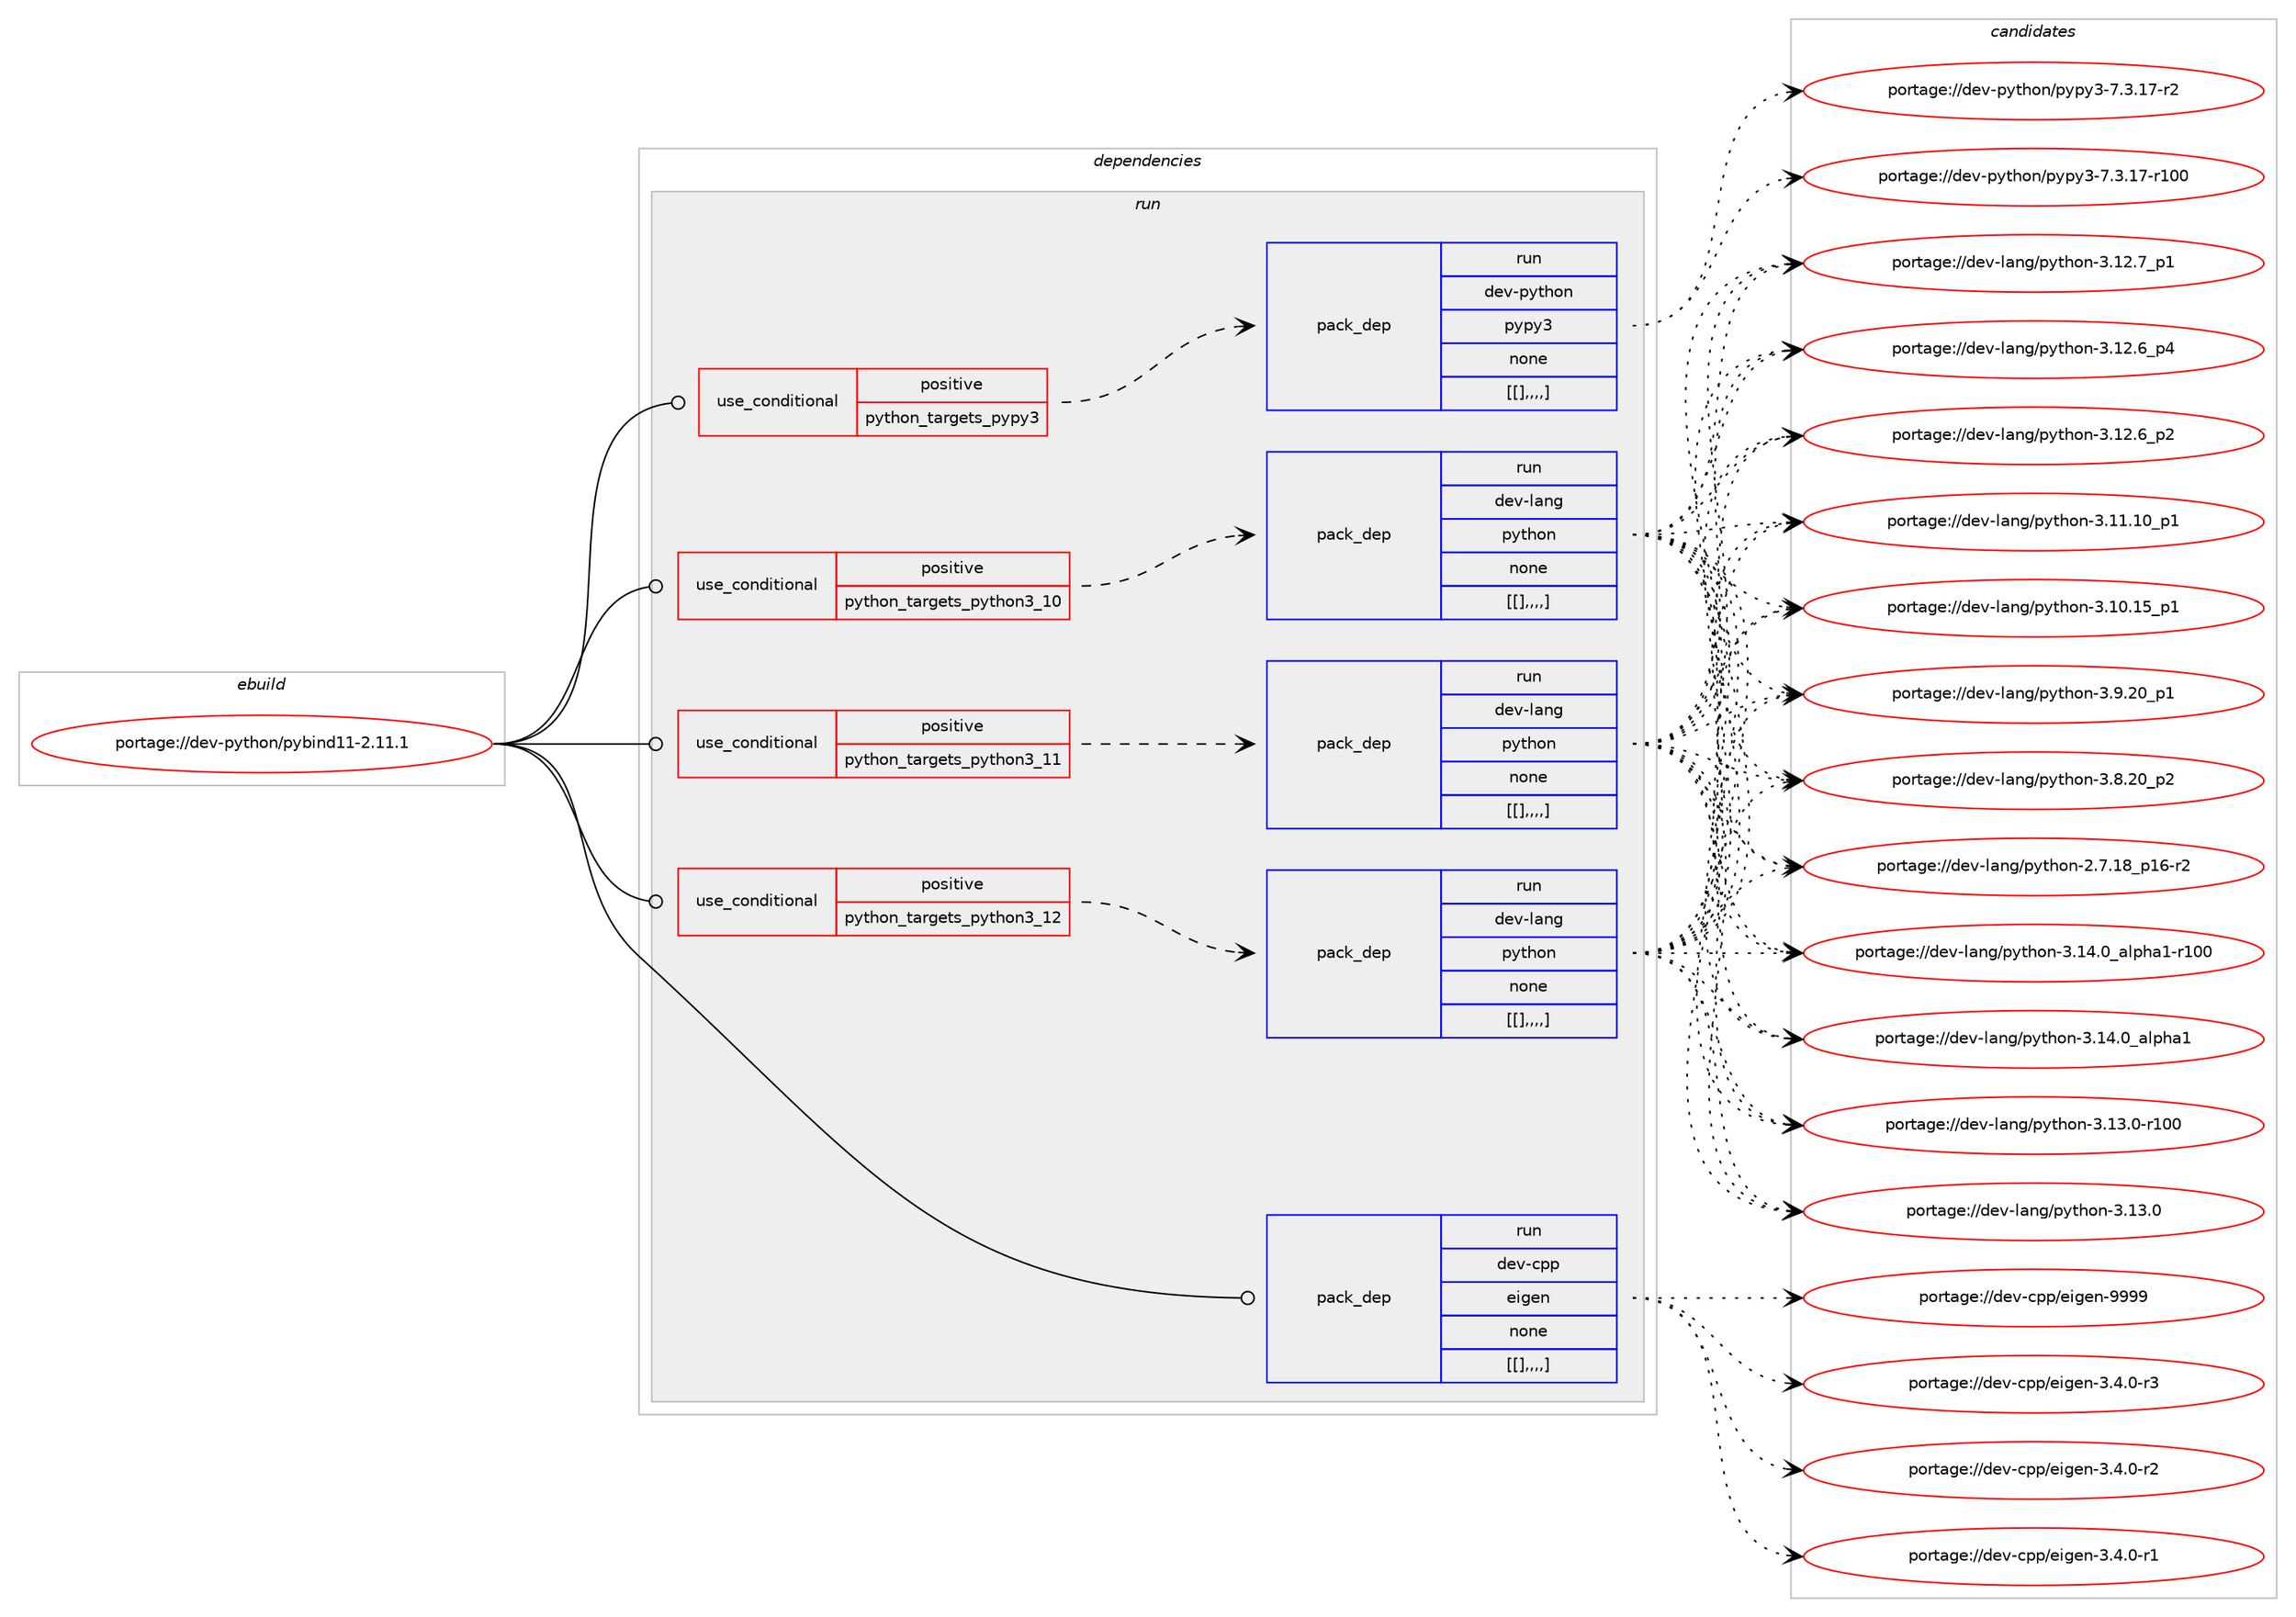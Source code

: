 digraph prolog {

# *************
# Graph options
# *************

newrank=true;
concentrate=true;
compound=true;
graph [rankdir=LR,fontname=Helvetica,fontsize=10,ranksep=1.5];#, ranksep=2.5, nodesep=0.2];
edge  [arrowhead=vee];
node  [fontname=Helvetica,fontsize=10];

# **********
# The ebuild
# **********

subgraph cluster_leftcol {
color=gray;
label=<<i>ebuild</i>>;
id [label="portage://dev-python/pybind11-2.11.1", color=red, width=4, href="../dev-python/pybind11-2.11.1.svg"];
}

# ****************
# The dependencies
# ****************

subgraph cluster_midcol {
color=gray;
label=<<i>dependencies</i>>;
subgraph cluster_compile {
fillcolor="#eeeeee";
style=filled;
label=<<i>compile</i>>;
}
subgraph cluster_compileandrun {
fillcolor="#eeeeee";
style=filled;
label=<<i>compile and run</i>>;
}
subgraph cluster_run {
fillcolor="#eeeeee";
style=filled;
label=<<i>run</i>>;
subgraph cond39135 {
dependency162327 [label=<<TABLE BORDER="0" CELLBORDER="1" CELLSPACING="0" CELLPADDING="4"><TR><TD ROWSPAN="3" CELLPADDING="10">use_conditional</TD></TR><TR><TD>positive</TD></TR><TR><TD>python_targets_pypy3</TD></TR></TABLE>>, shape=none, color=red];
subgraph pack121857 {
dependency162329 [label=<<TABLE BORDER="0" CELLBORDER="1" CELLSPACING="0" CELLPADDING="4" WIDTH="220"><TR><TD ROWSPAN="6" CELLPADDING="30">pack_dep</TD></TR><TR><TD WIDTH="110">run</TD></TR><TR><TD>dev-python</TD></TR><TR><TD>pypy3</TD></TR><TR><TD>none</TD></TR><TR><TD>[[],,,,]</TD></TR></TABLE>>, shape=none, color=blue];
}
dependency162327:e -> dependency162329:w [weight=20,style="dashed",arrowhead="vee"];
}
id:e -> dependency162327:w [weight=20,style="solid",arrowhead="odot"];
subgraph cond39158 {
dependency162331 [label=<<TABLE BORDER="0" CELLBORDER="1" CELLSPACING="0" CELLPADDING="4"><TR><TD ROWSPAN="3" CELLPADDING="10">use_conditional</TD></TR><TR><TD>positive</TD></TR><TR><TD>python_targets_python3_10</TD></TR></TABLE>>, shape=none, color=red];
subgraph pack121866 {
dependency162378 [label=<<TABLE BORDER="0" CELLBORDER="1" CELLSPACING="0" CELLPADDING="4" WIDTH="220"><TR><TD ROWSPAN="6" CELLPADDING="30">pack_dep</TD></TR><TR><TD WIDTH="110">run</TD></TR><TR><TD>dev-lang</TD></TR><TR><TD>python</TD></TR><TR><TD>none</TD></TR><TR><TD>[[],,,,]</TD></TR></TABLE>>, shape=none, color=blue];
}
dependency162331:e -> dependency162378:w [weight=20,style="dashed",arrowhead="vee"];
}
id:e -> dependency162331:w [weight=20,style="solid",arrowhead="odot"];
subgraph cond39186 {
dependency162382 [label=<<TABLE BORDER="0" CELLBORDER="1" CELLSPACING="0" CELLPADDING="4"><TR><TD ROWSPAN="3" CELLPADDING="10">use_conditional</TD></TR><TR><TD>positive</TD></TR><TR><TD>python_targets_python3_11</TD></TR></TABLE>>, shape=none, color=red];
subgraph pack121895 {
dependency162402 [label=<<TABLE BORDER="0" CELLBORDER="1" CELLSPACING="0" CELLPADDING="4" WIDTH="220"><TR><TD ROWSPAN="6" CELLPADDING="30">pack_dep</TD></TR><TR><TD WIDTH="110">run</TD></TR><TR><TD>dev-lang</TD></TR><TR><TD>python</TD></TR><TR><TD>none</TD></TR><TR><TD>[[],,,,]</TD></TR></TABLE>>, shape=none, color=blue];
}
dependency162382:e -> dependency162402:w [weight=20,style="dashed",arrowhead="vee"];
}
id:e -> dependency162382:w [weight=20,style="solid",arrowhead="odot"];
subgraph cond39198 {
dependency162457 [label=<<TABLE BORDER="0" CELLBORDER="1" CELLSPACING="0" CELLPADDING="4"><TR><TD ROWSPAN="3" CELLPADDING="10">use_conditional</TD></TR><TR><TD>positive</TD></TR><TR><TD>python_targets_python3_12</TD></TR></TABLE>>, shape=none, color=red];
subgraph pack121930 {
dependency162458 [label=<<TABLE BORDER="0" CELLBORDER="1" CELLSPACING="0" CELLPADDING="4" WIDTH="220"><TR><TD ROWSPAN="6" CELLPADDING="30">pack_dep</TD></TR><TR><TD WIDTH="110">run</TD></TR><TR><TD>dev-lang</TD></TR><TR><TD>python</TD></TR><TR><TD>none</TD></TR><TR><TD>[[],,,,]</TD></TR></TABLE>>, shape=none, color=blue];
}
dependency162457:e -> dependency162458:w [weight=20,style="dashed",arrowhead="vee"];
}
id:e -> dependency162457:w [weight=20,style="solid",arrowhead="odot"];
subgraph pack121934 {
dependency162464 [label=<<TABLE BORDER="0" CELLBORDER="1" CELLSPACING="0" CELLPADDING="4" WIDTH="220"><TR><TD ROWSPAN="6" CELLPADDING="30">pack_dep</TD></TR><TR><TD WIDTH="110">run</TD></TR><TR><TD>dev-cpp</TD></TR><TR><TD>eigen</TD></TR><TR><TD>none</TD></TR><TR><TD>[[],,,,]</TD></TR></TABLE>>, shape=none, color=blue];
}
id:e -> dependency162464:w [weight=20,style="solid",arrowhead="odot"];
}
}

# **************
# The candidates
# **************

subgraph cluster_choices {
rank=same;
color=gray;
label=<<i>candidates</i>>;

subgraph choice121633 {
color=black;
nodesep=1;
choice100101118451121211161041111104711212111212151455546514649554511450 [label="portage://dev-python/pypy3-7.3.17-r2", color=red, width=4,href="../dev-python/pypy3-7.3.17-r2.svg"];
choice1001011184511212111610411111047112121112121514555465146495545114494848 [label="portage://dev-python/pypy3-7.3.17-r100", color=red, width=4,href="../dev-python/pypy3-7.3.17-r100.svg"];
dependency162329:e -> choice100101118451121211161041111104711212111212151455546514649554511450:w [style=dotted,weight="100"];
dependency162329:e -> choice1001011184511212111610411111047112121112121514555465146495545114494848:w [style=dotted,weight="100"];
}
subgraph choice121636 {
color=black;
nodesep=1;
choice100101118451089711010347112121116104111110455146495246489597108112104974945114494848 [label="portage://dev-lang/python-3.14.0_alpha1-r100", color=red, width=4,href="../dev-lang/python-3.14.0_alpha1-r100.svg"];
choice1001011184510897110103471121211161041111104551464952464895971081121049749 [label="portage://dev-lang/python-3.14.0_alpha1", color=red, width=4,href="../dev-lang/python-3.14.0_alpha1.svg"];
choice1001011184510897110103471121211161041111104551464951464845114494848 [label="portage://dev-lang/python-3.13.0-r100", color=red, width=4,href="../dev-lang/python-3.13.0-r100.svg"];
choice10010111845108971101034711212111610411111045514649514648 [label="portage://dev-lang/python-3.13.0", color=red, width=4,href="../dev-lang/python-3.13.0.svg"];
choice100101118451089711010347112121116104111110455146495046559511249 [label="portage://dev-lang/python-3.12.7_p1", color=red, width=4,href="../dev-lang/python-3.12.7_p1.svg"];
choice100101118451089711010347112121116104111110455146495046549511252 [label="portage://dev-lang/python-3.12.6_p4", color=red, width=4,href="../dev-lang/python-3.12.6_p4.svg"];
choice100101118451089711010347112121116104111110455146495046549511250 [label="portage://dev-lang/python-3.12.6_p2", color=red, width=4,href="../dev-lang/python-3.12.6_p2.svg"];
choice10010111845108971101034711212111610411111045514649494649489511249 [label="portage://dev-lang/python-3.11.10_p1", color=red, width=4,href="../dev-lang/python-3.11.10_p1.svg"];
choice10010111845108971101034711212111610411111045514649484649539511249 [label="portage://dev-lang/python-3.10.15_p1", color=red, width=4,href="../dev-lang/python-3.10.15_p1.svg"];
choice100101118451089711010347112121116104111110455146574650489511249 [label="portage://dev-lang/python-3.9.20_p1", color=red, width=4,href="../dev-lang/python-3.9.20_p1.svg"];
choice100101118451089711010347112121116104111110455146564650489511250 [label="portage://dev-lang/python-3.8.20_p2", color=red, width=4,href="../dev-lang/python-3.8.20_p2.svg"];
choice100101118451089711010347112121116104111110455046554649569511249544511450 [label="portage://dev-lang/python-2.7.18_p16-r2", color=red, width=4,href="../dev-lang/python-2.7.18_p16-r2.svg"];
dependency162378:e -> choice100101118451089711010347112121116104111110455146495246489597108112104974945114494848:w [style=dotted,weight="100"];
dependency162378:e -> choice1001011184510897110103471121211161041111104551464952464895971081121049749:w [style=dotted,weight="100"];
dependency162378:e -> choice1001011184510897110103471121211161041111104551464951464845114494848:w [style=dotted,weight="100"];
dependency162378:e -> choice10010111845108971101034711212111610411111045514649514648:w [style=dotted,weight="100"];
dependency162378:e -> choice100101118451089711010347112121116104111110455146495046559511249:w [style=dotted,weight="100"];
dependency162378:e -> choice100101118451089711010347112121116104111110455146495046549511252:w [style=dotted,weight="100"];
dependency162378:e -> choice100101118451089711010347112121116104111110455146495046549511250:w [style=dotted,weight="100"];
dependency162378:e -> choice10010111845108971101034711212111610411111045514649494649489511249:w [style=dotted,weight="100"];
dependency162378:e -> choice10010111845108971101034711212111610411111045514649484649539511249:w [style=dotted,weight="100"];
dependency162378:e -> choice100101118451089711010347112121116104111110455146574650489511249:w [style=dotted,weight="100"];
dependency162378:e -> choice100101118451089711010347112121116104111110455146564650489511250:w [style=dotted,weight="100"];
dependency162378:e -> choice100101118451089711010347112121116104111110455046554649569511249544511450:w [style=dotted,weight="100"];
}
subgraph choice121652 {
color=black;
nodesep=1;
choice100101118451089711010347112121116104111110455146495246489597108112104974945114494848 [label="portage://dev-lang/python-3.14.0_alpha1-r100", color=red, width=4,href="../dev-lang/python-3.14.0_alpha1-r100.svg"];
choice1001011184510897110103471121211161041111104551464952464895971081121049749 [label="portage://dev-lang/python-3.14.0_alpha1", color=red, width=4,href="../dev-lang/python-3.14.0_alpha1.svg"];
choice1001011184510897110103471121211161041111104551464951464845114494848 [label="portage://dev-lang/python-3.13.0-r100", color=red, width=4,href="../dev-lang/python-3.13.0-r100.svg"];
choice10010111845108971101034711212111610411111045514649514648 [label="portage://dev-lang/python-3.13.0", color=red, width=4,href="../dev-lang/python-3.13.0.svg"];
choice100101118451089711010347112121116104111110455146495046559511249 [label="portage://dev-lang/python-3.12.7_p1", color=red, width=4,href="../dev-lang/python-3.12.7_p1.svg"];
choice100101118451089711010347112121116104111110455146495046549511252 [label="portage://dev-lang/python-3.12.6_p4", color=red, width=4,href="../dev-lang/python-3.12.6_p4.svg"];
choice100101118451089711010347112121116104111110455146495046549511250 [label="portage://dev-lang/python-3.12.6_p2", color=red, width=4,href="../dev-lang/python-3.12.6_p2.svg"];
choice10010111845108971101034711212111610411111045514649494649489511249 [label="portage://dev-lang/python-3.11.10_p1", color=red, width=4,href="../dev-lang/python-3.11.10_p1.svg"];
choice10010111845108971101034711212111610411111045514649484649539511249 [label="portage://dev-lang/python-3.10.15_p1", color=red, width=4,href="../dev-lang/python-3.10.15_p1.svg"];
choice100101118451089711010347112121116104111110455146574650489511249 [label="portage://dev-lang/python-3.9.20_p1", color=red, width=4,href="../dev-lang/python-3.9.20_p1.svg"];
choice100101118451089711010347112121116104111110455146564650489511250 [label="portage://dev-lang/python-3.8.20_p2", color=red, width=4,href="../dev-lang/python-3.8.20_p2.svg"];
choice100101118451089711010347112121116104111110455046554649569511249544511450 [label="portage://dev-lang/python-2.7.18_p16-r2", color=red, width=4,href="../dev-lang/python-2.7.18_p16-r2.svg"];
dependency162402:e -> choice100101118451089711010347112121116104111110455146495246489597108112104974945114494848:w [style=dotted,weight="100"];
dependency162402:e -> choice1001011184510897110103471121211161041111104551464952464895971081121049749:w [style=dotted,weight="100"];
dependency162402:e -> choice1001011184510897110103471121211161041111104551464951464845114494848:w [style=dotted,weight="100"];
dependency162402:e -> choice10010111845108971101034711212111610411111045514649514648:w [style=dotted,weight="100"];
dependency162402:e -> choice100101118451089711010347112121116104111110455146495046559511249:w [style=dotted,weight="100"];
dependency162402:e -> choice100101118451089711010347112121116104111110455146495046549511252:w [style=dotted,weight="100"];
dependency162402:e -> choice100101118451089711010347112121116104111110455146495046549511250:w [style=dotted,weight="100"];
dependency162402:e -> choice10010111845108971101034711212111610411111045514649494649489511249:w [style=dotted,weight="100"];
dependency162402:e -> choice10010111845108971101034711212111610411111045514649484649539511249:w [style=dotted,weight="100"];
dependency162402:e -> choice100101118451089711010347112121116104111110455146574650489511249:w [style=dotted,weight="100"];
dependency162402:e -> choice100101118451089711010347112121116104111110455146564650489511250:w [style=dotted,weight="100"];
dependency162402:e -> choice100101118451089711010347112121116104111110455046554649569511249544511450:w [style=dotted,weight="100"];
}
subgraph choice121660 {
color=black;
nodesep=1;
choice100101118451089711010347112121116104111110455146495246489597108112104974945114494848 [label="portage://dev-lang/python-3.14.0_alpha1-r100", color=red, width=4,href="../dev-lang/python-3.14.0_alpha1-r100.svg"];
choice1001011184510897110103471121211161041111104551464952464895971081121049749 [label="portage://dev-lang/python-3.14.0_alpha1", color=red, width=4,href="../dev-lang/python-3.14.0_alpha1.svg"];
choice1001011184510897110103471121211161041111104551464951464845114494848 [label="portage://dev-lang/python-3.13.0-r100", color=red, width=4,href="../dev-lang/python-3.13.0-r100.svg"];
choice10010111845108971101034711212111610411111045514649514648 [label="portage://dev-lang/python-3.13.0", color=red, width=4,href="../dev-lang/python-3.13.0.svg"];
choice100101118451089711010347112121116104111110455146495046559511249 [label="portage://dev-lang/python-3.12.7_p1", color=red, width=4,href="../dev-lang/python-3.12.7_p1.svg"];
choice100101118451089711010347112121116104111110455146495046549511252 [label="portage://dev-lang/python-3.12.6_p4", color=red, width=4,href="../dev-lang/python-3.12.6_p4.svg"];
choice100101118451089711010347112121116104111110455146495046549511250 [label="portage://dev-lang/python-3.12.6_p2", color=red, width=4,href="../dev-lang/python-3.12.6_p2.svg"];
choice10010111845108971101034711212111610411111045514649494649489511249 [label="portage://dev-lang/python-3.11.10_p1", color=red, width=4,href="../dev-lang/python-3.11.10_p1.svg"];
choice10010111845108971101034711212111610411111045514649484649539511249 [label="portage://dev-lang/python-3.10.15_p1", color=red, width=4,href="../dev-lang/python-3.10.15_p1.svg"];
choice100101118451089711010347112121116104111110455146574650489511249 [label="portage://dev-lang/python-3.9.20_p1", color=red, width=4,href="../dev-lang/python-3.9.20_p1.svg"];
choice100101118451089711010347112121116104111110455146564650489511250 [label="portage://dev-lang/python-3.8.20_p2", color=red, width=4,href="../dev-lang/python-3.8.20_p2.svg"];
choice100101118451089711010347112121116104111110455046554649569511249544511450 [label="portage://dev-lang/python-2.7.18_p16-r2", color=red, width=4,href="../dev-lang/python-2.7.18_p16-r2.svg"];
dependency162458:e -> choice100101118451089711010347112121116104111110455146495246489597108112104974945114494848:w [style=dotted,weight="100"];
dependency162458:e -> choice1001011184510897110103471121211161041111104551464952464895971081121049749:w [style=dotted,weight="100"];
dependency162458:e -> choice1001011184510897110103471121211161041111104551464951464845114494848:w [style=dotted,weight="100"];
dependency162458:e -> choice10010111845108971101034711212111610411111045514649514648:w [style=dotted,weight="100"];
dependency162458:e -> choice100101118451089711010347112121116104111110455146495046559511249:w [style=dotted,weight="100"];
dependency162458:e -> choice100101118451089711010347112121116104111110455146495046549511252:w [style=dotted,weight="100"];
dependency162458:e -> choice100101118451089711010347112121116104111110455146495046549511250:w [style=dotted,weight="100"];
dependency162458:e -> choice10010111845108971101034711212111610411111045514649494649489511249:w [style=dotted,weight="100"];
dependency162458:e -> choice10010111845108971101034711212111610411111045514649484649539511249:w [style=dotted,weight="100"];
dependency162458:e -> choice100101118451089711010347112121116104111110455146574650489511249:w [style=dotted,weight="100"];
dependency162458:e -> choice100101118451089711010347112121116104111110455146564650489511250:w [style=dotted,weight="100"];
dependency162458:e -> choice100101118451089711010347112121116104111110455046554649569511249544511450:w [style=dotted,weight="100"];
}
subgraph choice121665 {
color=black;
nodesep=1;
choice1001011184599112112471011051031011104557575757 [label="portage://dev-cpp/eigen-9999", color=red, width=4,href="../dev-cpp/eigen-9999.svg"];
choice1001011184599112112471011051031011104551465246484511451 [label="portage://dev-cpp/eigen-3.4.0-r3", color=red, width=4,href="../dev-cpp/eigen-3.4.0-r3.svg"];
choice1001011184599112112471011051031011104551465246484511450 [label="portage://dev-cpp/eigen-3.4.0-r2", color=red, width=4,href="../dev-cpp/eigen-3.4.0-r2.svg"];
choice1001011184599112112471011051031011104551465246484511449 [label="portage://dev-cpp/eigen-3.4.0-r1", color=red, width=4,href="../dev-cpp/eigen-3.4.0-r1.svg"];
dependency162464:e -> choice1001011184599112112471011051031011104557575757:w [style=dotted,weight="100"];
dependency162464:e -> choice1001011184599112112471011051031011104551465246484511451:w [style=dotted,weight="100"];
dependency162464:e -> choice1001011184599112112471011051031011104551465246484511450:w [style=dotted,weight="100"];
dependency162464:e -> choice1001011184599112112471011051031011104551465246484511449:w [style=dotted,weight="100"];
}
}

}
